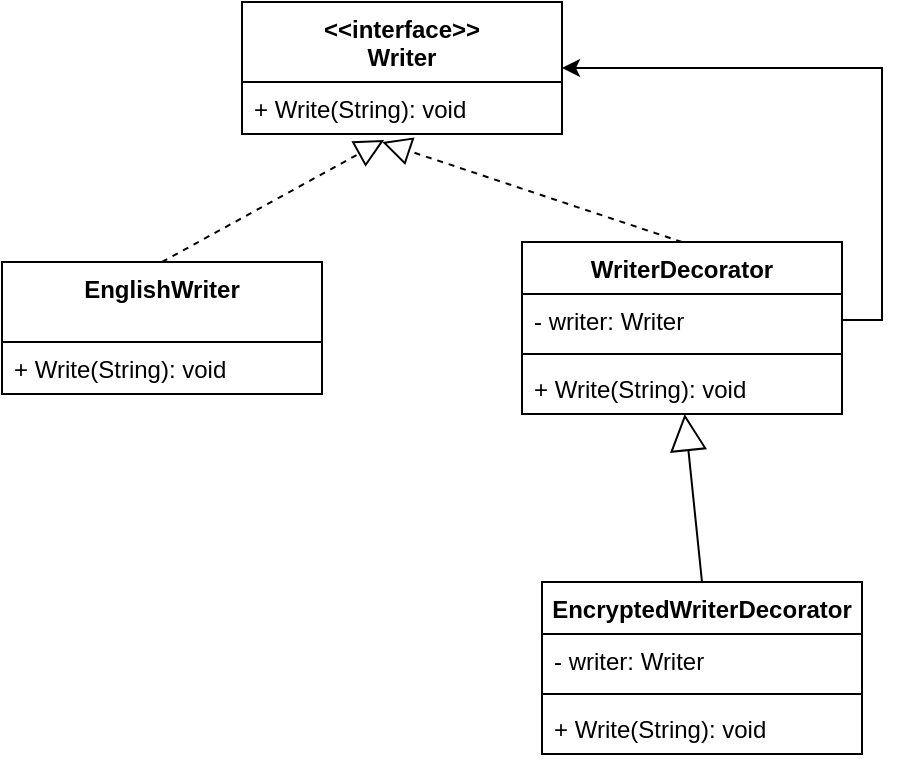 <mxfile version="13.3.1" type="device"><diagram id="IeLzasvLOsuG-yaotQXX" name="Page-1"><mxGraphModel dx="1422" dy="816" grid="1" gridSize="10" guides="1" tooltips="1" connect="1" arrows="1" fold="1" page="1" pageScale="1" pageWidth="850" pageHeight="1100" math="0" shadow="0"><root><mxCell id="0"/><mxCell id="1" parent="0"/><mxCell id="J0_bkzhRNVI-QSc3mY1W-9" value="EnglishWriter" style="swimlane;fontStyle=1;align=center;verticalAlign=top;childLayout=stackLayout;horizontal=1;startSize=40;horizontalStack=0;resizeParent=1;resizeParentMax=0;resizeLast=0;collapsible=1;marginBottom=0;" vertex="1" parent="1"><mxGeometry x="90" y="180" width="160" height="66" as="geometry"/></mxCell><mxCell id="J0_bkzhRNVI-QSc3mY1W-10" value="+ Write(String): void" style="text;strokeColor=none;fillColor=none;align=left;verticalAlign=top;spacingLeft=4;spacingRight=4;overflow=hidden;rotatable=0;points=[[0,0.5],[1,0.5]];portConstraint=eastwest;" vertex="1" parent="J0_bkzhRNVI-QSc3mY1W-9"><mxGeometry y="40" width="160" height="26" as="geometry"/></mxCell><mxCell id="J0_bkzhRNVI-QSc3mY1W-1" value="&lt;&lt;interface&gt;&gt;&#10;Writer" style="swimlane;fontStyle=1;align=center;verticalAlign=top;childLayout=stackLayout;horizontal=1;startSize=40;horizontalStack=0;resizeParent=1;resizeParentMax=0;resizeLast=0;collapsible=1;marginBottom=0;" vertex="1" parent="1"><mxGeometry x="210" y="50" width="160" height="66" as="geometry"/></mxCell><mxCell id="J0_bkzhRNVI-QSc3mY1W-4" value="+ Write(String): void" style="text;strokeColor=none;fillColor=none;align=left;verticalAlign=top;spacingLeft=4;spacingRight=4;overflow=hidden;rotatable=0;points=[[0,0.5],[1,0.5]];portConstraint=eastwest;" vertex="1" parent="J0_bkzhRNVI-QSc3mY1W-1"><mxGeometry y="40" width="160" height="26" as="geometry"/></mxCell><mxCell id="J0_bkzhRNVI-QSc3mY1W-13" value="WriterDecorator" style="swimlane;fontStyle=1;align=center;verticalAlign=top;childLayout=stackLayout;horizontal=1;startSize=26;horizontalStack=0;resizeParent=1;resizeParentMax=0;resizeLast=0;collapsible=1;marginBottom=0;" vertex="1" parent="1"><mxGeometry x="350" y="170" width="160" height="86" as="geometry"/></mxCell><mxCell id="J0_bkzhRNVI-QSc3mY1W-14" value="- writer: Writer" style="text;strokeColor=none;fillColor=none;align=left;verticalAlign=top;spacingLeft=4;spacingRight=4;overflow=hidden;rotatable=0;points=[[0,0.5],[1,0.5]];portConstraint=eastwest;" vertex="1" parent="J0_bkzhRNVI-QSc3mY1W-13"><mxGeometry y="26" width="160" height="26" as="geometry"/></mxCell><mxCell id="J0_bkzhRNVI-QSc3mY1W-15" value="" style="line;strokeWidth=1;fillColor=none;align=left;verticalAlign=middle;spacingTop=-1;spacingLeft=3;spacingRight=3;rotatable=0;labelPosition=right;points=[];portConstraint=eastwest;" vertex="1" parent="J0_bkzhRNVI-QSc3mY1W-13"><mxGeometry y="52" width="160" height="8" as="geometry"/></mxCell><mxCell id="J0_bkzhRNVI-QSc3mY1W-16" value="+ Write(String): void" style="text;strokeColor=none;fillColor=none;align=left;verticalAlign=top;spacingLeft=4;spacingRight=4;overflow=hidden;rotatable=0;points=[[0,0.5],[1,0.5]];portConstraint=eastwest;" vertex="1" parent="J0_bkzhRNVI-QSc3mY1W-13"><mxGeometry y="60" width="160" height="26" as="geometry"/></mxCell><mxCell id="J0_bkzhRNVI-QSc3mY1W-17" value="EncryptedWriterDecorator" style="swimlane;fontStyle=1;align=center;verticalAlign=top;childLayout=stackLayout;horizontal=1;startSize=26;horizontalStack=0;resizeParent=1;resizeParentMax=0;resizeLast=0;collapsible=1;marginBottom=0;" vertex="1" parent="1"><mxGeometry x="360" y="340" width="160" height="86" as="geometry"/></mxCell><mxCell id="J0_bkzhRNVI-QSc3mY1W-18" value="- writer: Writer" style="text;strokeColor=none;fillColor=none;align=left;verticalAlign=top;spacingLeft=4;spacingRight=4;overflow=hidden;rotatable=0;points=[[0,0.5],[1,0.5]];portConstraint=eastwest;" vertex="1" parent="J0_bkzhRNVI-QSc3mY1W-17"><mxGeometry y="26" width="160" height="26" as="geometry"/></mxCell><mxCell id="J0_bkzhRNVI-QSc3mY1W-19" value="" style="line;strokeWidth=1;fillColor=none;align=left;verticalAlign=middle;spacingTop=-1;spacingLeft=3;spacingRight=3;rotatable=0;labelPosition=right;points=[];portConstraint=eastwest;" vertex="1" parent="J0_bkzhRNVI-QSc3mY1W-17"><mxGeometry y="52" width="160" height="8" as="geometry"/></mxCell><mxCell id="J0_bkzhRNVI-QSc3mY1W-20" value="+ Write(String): void" style="text;strokeColor=none;fillColor=none;align=left;verticalAlign=top;spacingLeft=4;spacingRight=4;overflow=hidden;rotatable=0;points=[[0,0.5],[1,0.5]];portConstraint=eastwest;" vertex="1" parent="J0_bkzhRNVI-QSc3mY1W-17"><mxGeometry y="60" width="160" height="26" as="geometry"/></mxCell><mxCell id="J0_bkzhRNVI-QSc3mY1W-21" style="edgeStyle=orthogonalEdgeStyle;rounded=0;orthogonalLoop=1;jettySize=auto;html=1;exitX=1;exitY=0.5;exitDx=0;exitDy=0;entryX=1;entryY=0.5;entryDx=0;entryDy=0;" edge="1" parent="1" source="J0_bkzhRNVI-QSc3mY1W-14" target="J0_bkzhRNVI-QSc3mY1W-1"><mxGeometry relative="1" as="geometry"/></mxCell><mxCell id="J0_bkzhRNVI-QSc3mY1W-22" value="" style="endArrow=block;dashed=1;endFill=0;endSize=12;html=1;exitX=0.5;exitY=0;exitDx=0;exitDy=0;entryX=0.444;entryY=1.115;entryDx=0;entryDy=0;entryPerimeter=0;" edge="1" parent="1" source="J0_bkzhRNVI-QSc3mY1W-9" target="J0_bkzhRNVI-QSc3mY1W-4"><mxGeometry width="160" relative="1" as="geometry"><mxPoint x="340" y="360" as="sourcePoint"/><mxPoint x="500" y="360" as="targetPoint"/></mxGeometry></mxCell><mxCell id="J0_bkzhRNVI-QSc3mY1W-23" value="" style="endArrow=block;dashed=1;endFill=0;endSize=12;html=1;exitX=0.5;exitY=0;exitDx=0;exitDy=0;entryX=0.438;entryY=1.154;entryDx=0;entryDy=0;entryPerimeter=0;" edge="1" parent="1" source="J0_bkzhRNVI-QSc3mY1W-13" target="J0_bkzhRNVI-QSc3mY1W-4"><mxGeometry width="160" relative="1" as="geometry"><mxPoint x="180" y="190" as="sourcePoint"/><mxPoint x="291.04" y="128.99" as="targetPoint"/></mxGeometry></mxCell><mxCell id="J0_bkzhRNVI-QSc3mY1W-24" value="" style="endArrow=block;endSize=16;endFill=0;html=1;exitX=0.5;exitY=0;exitDx=0;exitDy=0;" edge="1" parent="1" source="J0_bkzhRNVI-QSc3mY1W-17" target="J0_bkzhRNVI-QSc3mY1W-16"><mxGeometry width="160" relative="1" as="geometry"><mxPoint x="340" y="360" as="sourcePoint"/><mxPoint x="500" y="360" as="targetPoint"/></mxGeometry></mxCell></root></mxGraphModel></diagram></mxfile>